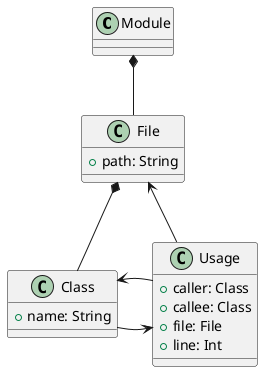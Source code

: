 @startuml
'https://plantuml.com/class-diagram

class Module

class File {
    + path: String
}

class Class {
    + name: String
}

class Usage {
    + caller: Class
    + callee: Class
    + file: File
    + line: Int
}


Module *-- File
File *-- Class
Class -> Usage
Usage -> Class
File <-- Usage

@enduml